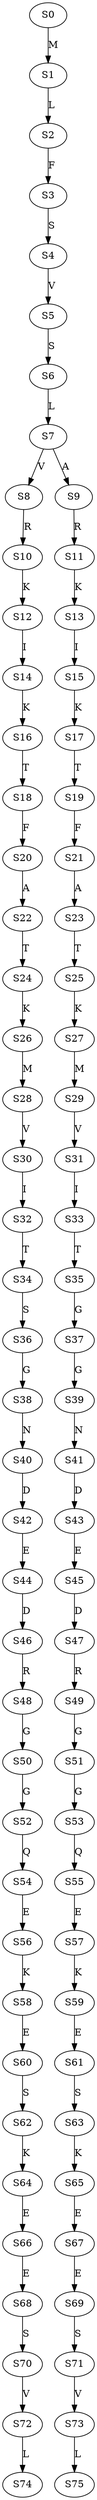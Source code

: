 strict digraph  {
	S0 -> S1 [ label = M ];
	S1 -> S2 [ label = L ];
	S2 -> S3 [ label = F ];
	S3 -> S4 [ label = S ];
	S4 -> S5 [ label = V ];
	S5 -> S6 [ label = S ];
	S6 -> S7 [ label = L ];
	S7 -> S8 [ label = V ];
	S7 -> S9 [ label = A ];
	S8 -> S10 [ label = R ];
	S9 -> S11 [ label = R ];
	S10 -> S12 [ label = K ];
	S11 -> S13 [ label = K ];
	S12 -> S14 [ label = I ];
	S13 -> S15 [ label = I ];
	S14 -> S16 [ label = K ];
	S15 -> S17 [ label = K ];
	S16 -> S18 [ label = T ];
	S17 -> S19 [ label = T ];
	S18 -> S20 [ label = F ];
	S19 -> S21 [ label = F ];
	S20 -> S22 [ label = A ];
	S21 -> S23 [ label = A ];
	S22 -> S24 [ label = T ];
	S23 -> S25 [ label = T ];
	S24 -> S26 [ label = K ];
	S25 -> S27 [ label = K ];
	S26 -> S28 [ label = M ];
	S27 -> S29 [ label = M ];
	S28 -> S30 [ label = V ];
	S29 -> S31 [ label = V ];
	S30 -> S32 [ label = I ];
	S31 -> S33 [ label = I ];
	S32 -> S34 [ label = T ];
	S33 -> S35 [ label = T ];
	S34 -> S36 [ label = S ];
	S35 -> S37 [ label = G ];
	S36 -> S38 [ label = G ];
	S37 -> S39 [ label = G ];
	S38 -> S40 [ label = N ];
	S39 -> S41 [ label = N ];
	S40 -> S42 [ label = D ];
	S41 -> S43 [ label = D ];
	S42 -> S44 [ label = E ];
	S43 -> S45 [ label = E ];
	S44 -> S46 [ label = D ];
	S45 -> S47 [ label = D ];
	S46 -> S48 [ label = R ];
	S47 -> S49 [ label = R ];
	S48 -> S50 [ label = G ];
	S49 -> S51 [ label = G ];
	S50 -> S52 [ label = G ];
	S51 -> S53 [ label = G ];
	S52 -> S54 [ label = Q ];
	S53 -> S55 [ label = Q ];
	S54 -> S56 [ label = E ];
	S55 -> S57 [ label = E ];
	S56 -> S58 [ label = K ];
	S57 -> S59 [ label = K ];
	S58 -> S60 [ label = E ];
	S59 -> S61 [ label = E ];
	S60 -> S62 [ label = S ];
	S61 -> S63 [ label = S ];
	S62 -> S64 [ label = K ];
	S63 -> S65 [ label = K ];
	S64 -> S66 [ label = E ];
	S65 -> S67 [ label = E ];
	S66 -> S68 [ label = E ];
	S67 -> S69 [ label = E ];
	S68 -> S70 [ label = S ];
	S69 -> S71 [ label = S ];
	S70 -> S72 [ label = V ];
	S71 -> S73 [ label = V ];
	S72 -> S74 [ label = L ];
	S73 -> S75 [ label = L ];
}
